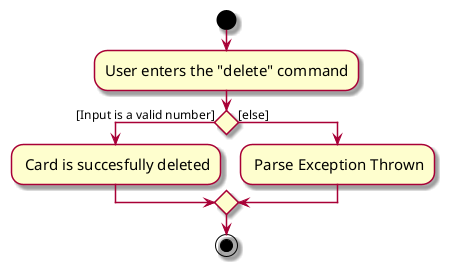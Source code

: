 @startuml
skin rose
skinparam ActivityFontSize 15
skinparam ArrowFontSize 12
start
:User enters the "delete" command;


if () then ([Input is a valid number])
    : Card is succesfully deleted;

else ([else])
    : Parse Exception Thrown;
endif
stop
@enduml
